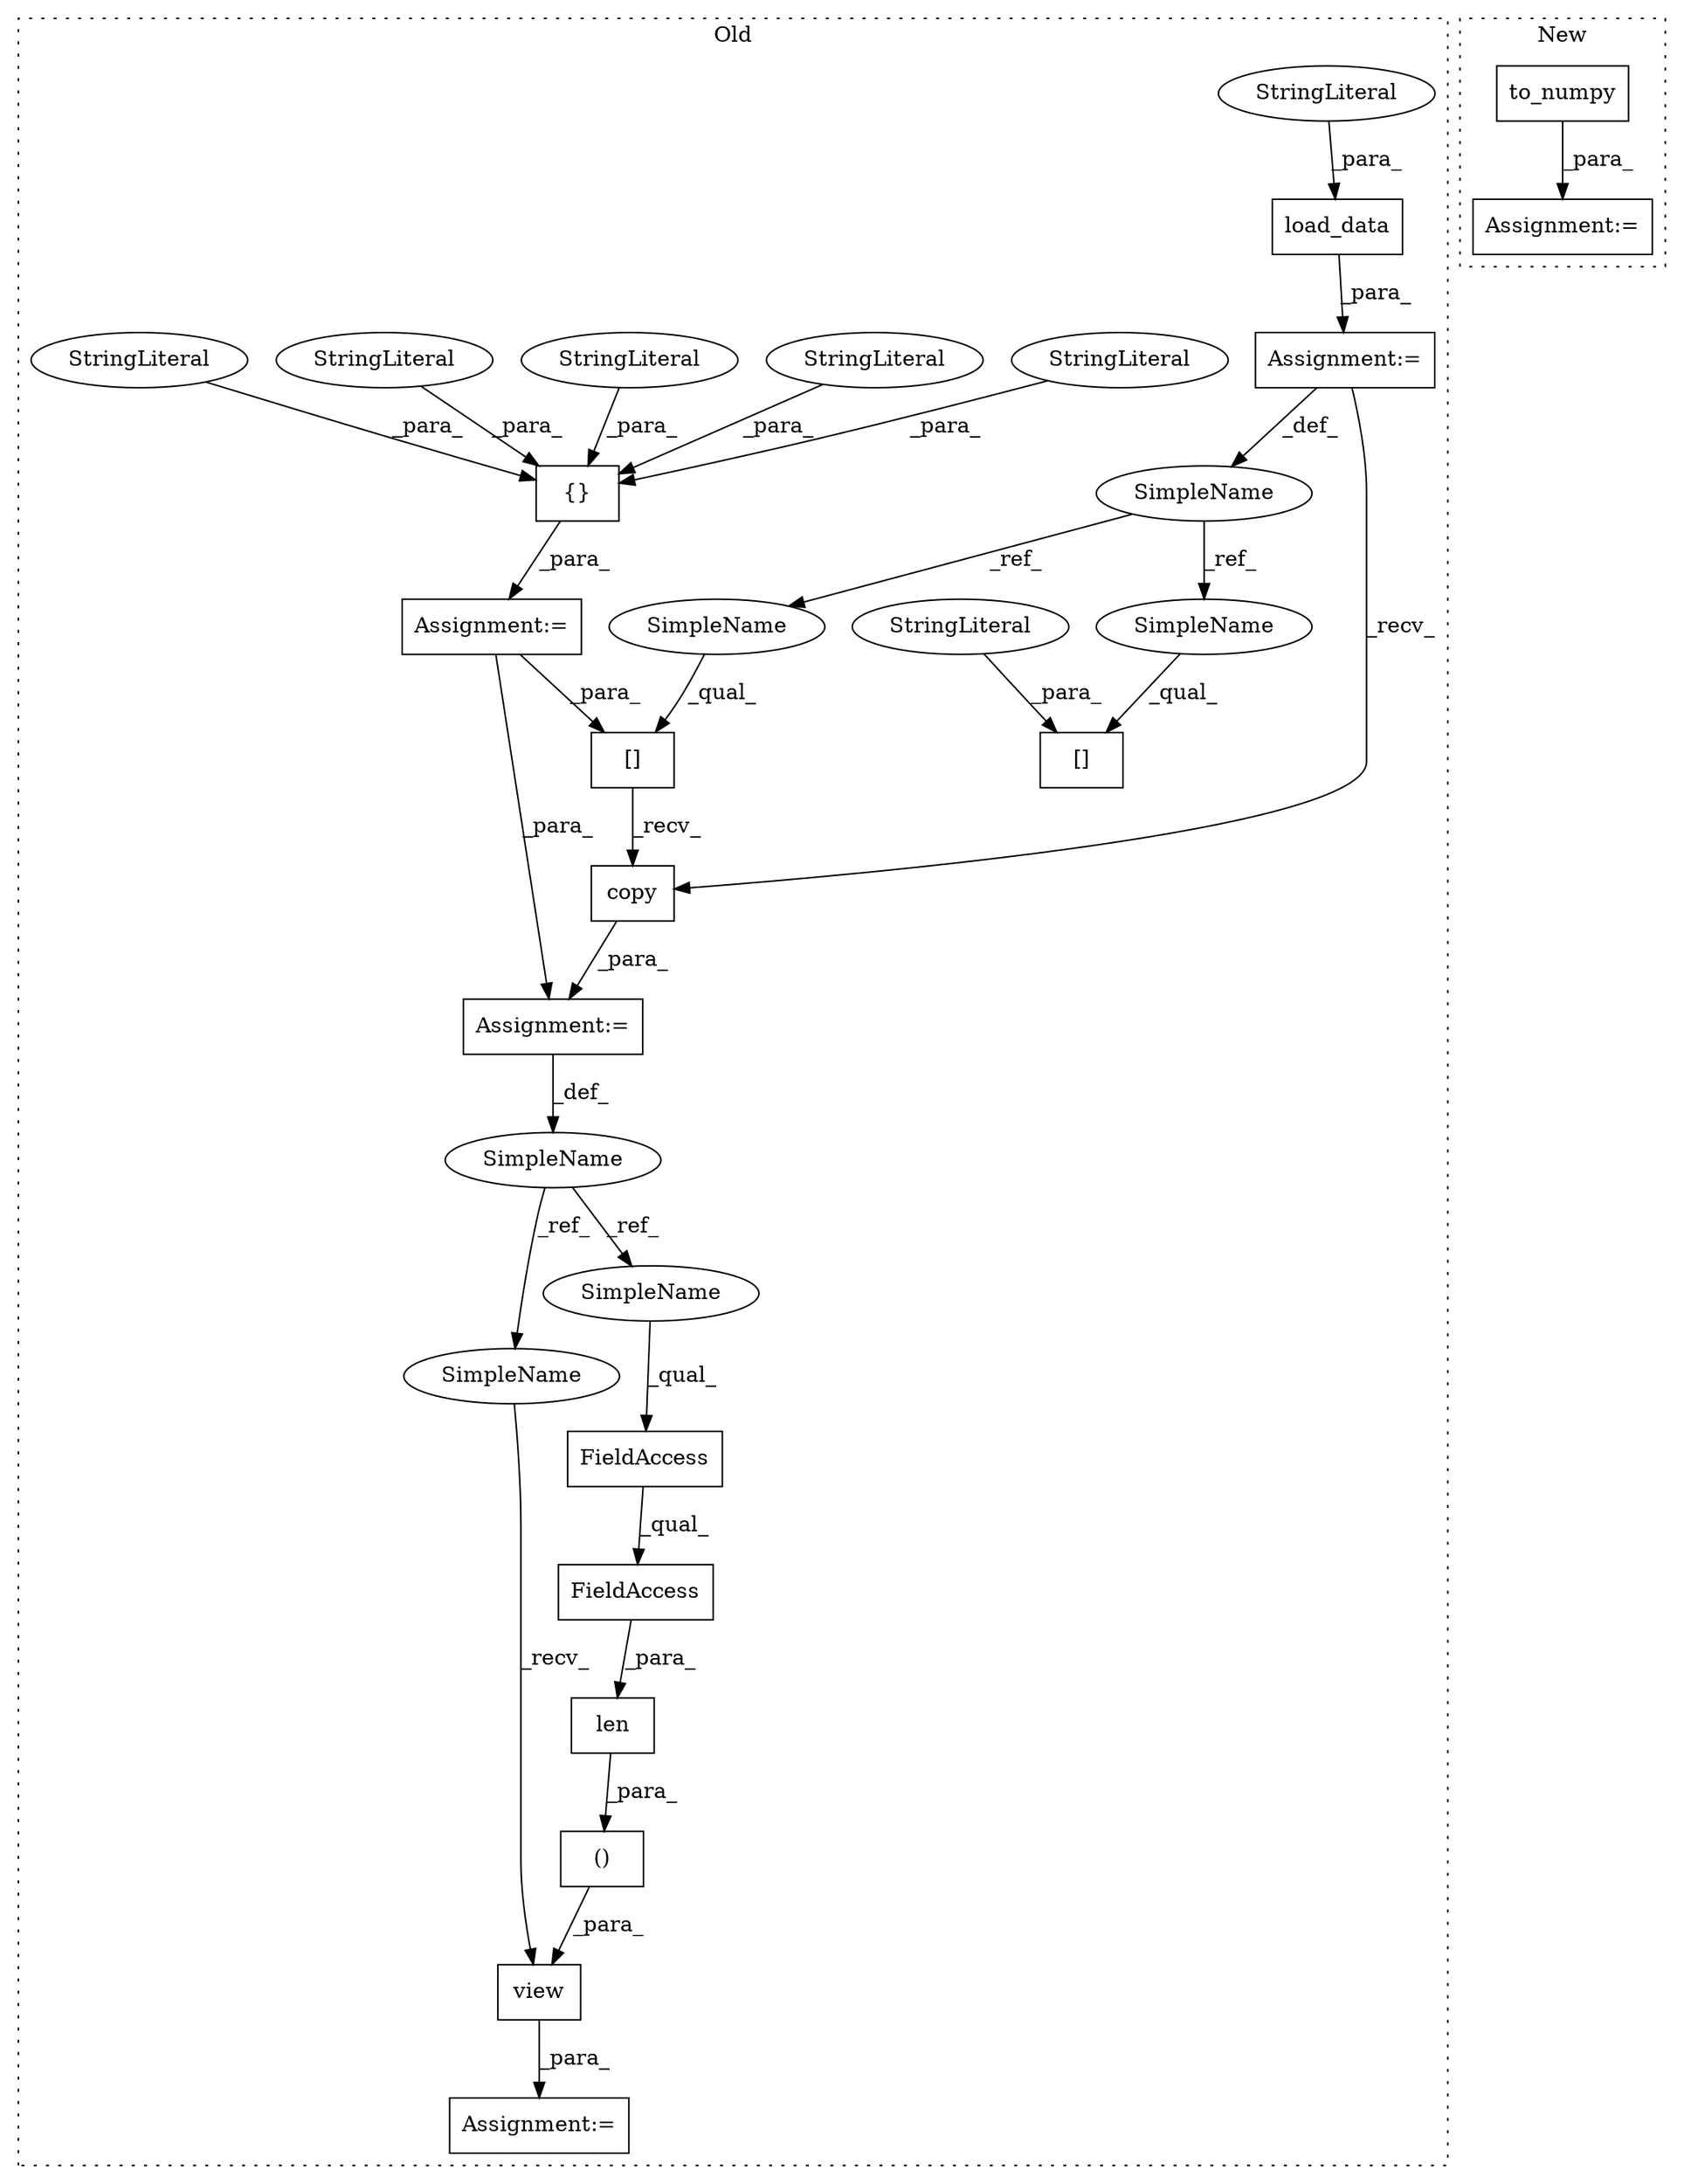 digraph G {
subgraph cluster0 {
1 [label="()" a="106" s="1363" l="36" shape="box"];
4 [label="Assignment:=" a="7" s="1350" l="1" shape="box"];
5 [label="{}" a="4" s="1249,1308" l="1,1" shape="box"];
6 [label="[]" a="2" s="1317,1335" l="10,1" shape="box"];
7 [label="view" a="32" s="1353,1399" l="10,2" shape="box"];
8 [label="len" a="32" s="1381,1398" l="4,1" shape="box"];
9 [label="FieldAccess" a="22" s="1385" l="13" shape="box"];
10 [label="FieldAccess" a="22" s="1385" l="7" shape="box"];
11 [label="StringLiteral" a="45" s="1284" l="7" shape="ellipse"];
12 [label="StringLiteral" a="45" s="1264" l="19" shape="ellipse"];
13 [label="StringLiteral" a="45" s="1292" l="5" shape="ellipse"];
14 [label="StringLiteral" a="45" s="1250" l="13" shape="ellipse"];
15 [label="StringLiteral" a="45" s="1298" l="10" shape="ellipse"];
16 [label="SimpleName" a="42" s="1185" l="9" shape="ellipse"];
17 [label="[]" a="2" s="1409,1430" l="10,1" shape="box"];
18 [label="StringLiteral" a="45" s="1419" l="11" shape="ellipse"];
19 [label="Assignment:=" a="7" s="1194" l="1" shape="box"];
20 [label="load_data" a="32" s="1200,1221" l="10,1" shape="box"];
21 [label="StringLiteral" a="45" s="1210" l="11" shape="ellipse"];
22 [label="SimpleName" a="42" s="1315" l="1" shape="ellipse"];
23 [label="copy" a="32" s="1337" l="6" shape="box"];
24 [label="Assignment:=" a="7" s="1316" l="1" shape="box"];
25 [label="Assignment:=" a="7" s="1236" l="1" shape="box"];
26 [label="SimpleName" a="42" s="1409" l="9" shape="ellipse"];
27 [label="SimpleName" a="42" s="1317" l="9" shape="ellipse"];
28 [label="SimpleName" a="42" s="1351" l="1" shape="ellipse"];
29 [label="SimpleName" a="42" s="1385" l="1" shape="ellipse"];
label = "Old";
style="dotted";
}
subgraph cluster1 {
2 [label="to_numpy" a="32" s="1235" l="10" shape="box"];
3 [label="Assignment:=" a="7" s="1212" l="2" shape="box"];
label = "New";
style="dotted";
}
1 -> 7 [label="_para_"];
2 -> 3 [label="_para_"];
5 -> 25 [label="_para_"];
6 -> 23 [label="_recv_"];
7 -> 4 [label="_para_"];
8 -> 1 [label="_para_"];
9 -> 8 [label="_para_"];
10 -> 9 [label="_qual_"];
11 -> 5 [label="_para_"];
12 -> 5 [label="_para_"];
13 -> 5 [label="_para_"];
14 -> 5 [label="_para_"];
15 -> 5 [label="_para_"];
16 -> 27 [label="_ref_"];
16 -> 26 [label="_ref_"];
18 -> 17 [label="_para_"];
19 -> 23 [label="_recv_"];
19 -> 16 [label="_def_"];
20 -> 19 [label="_para_"];
21 -> 20 [label="_para_"];
22 -> 28 [label="_ref_"];
22 -> 29 [label="_ref_"];
23 -> 24 [label="_para_"];
24 -> 22 [label="_def_"];
25 -> 24 [label="_para_"];
25 -> 6 [label="_para_"];
26 -> 17 [label="_qual_"];
27 -> 6 [label="_qual_"];
28 -> 7 [label="_recv_"];
29 -> 10 [label="_qual_"];
}